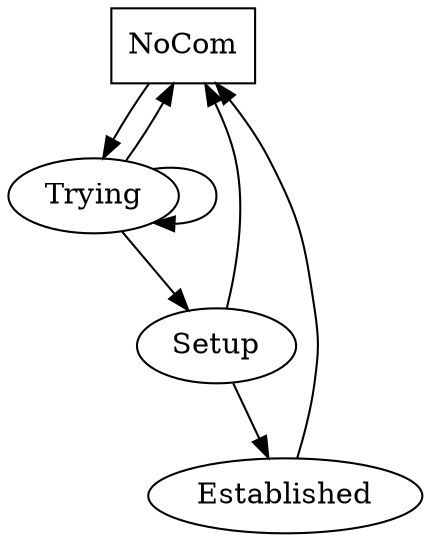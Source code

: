 digraph EstablishCom {
	NoCom [shape=box];
	NoCom -> Trying;
	Trying -> NoCom;
	Trying -> Trying;
	Trying -> Setup;
	Setup -> NoCom;
	Setup -> Established;
	Established-> NoCom;
}
